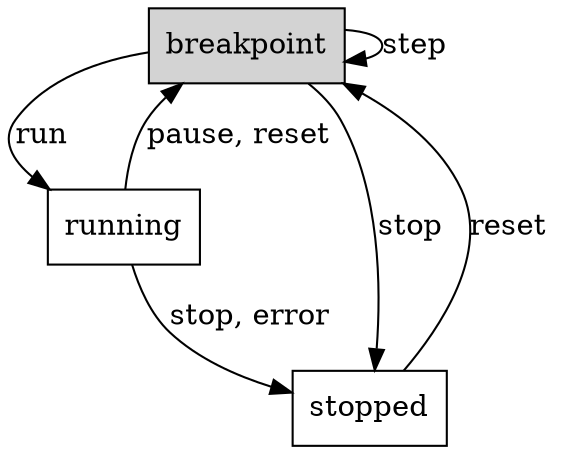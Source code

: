 digraph emulation_states {
  ratio = 1;
  node [shape = rect];
  overlap = scale;
  concentrate=true;

  breakpoint [ style = filled, fillcolor=lightgrey ];

  breakpoint -> running [ label = "run " ];
  breakpoint -> stopped [ label = "stop " ];
  breakpoint -> breakpoint  [ label = "step "];
  running -> stopped [ label = "stop, error " ];
  running -> breakpoint [ label = "pause, reset " ];
  stopped -> breakpoint [ label = "reset " ];
}
